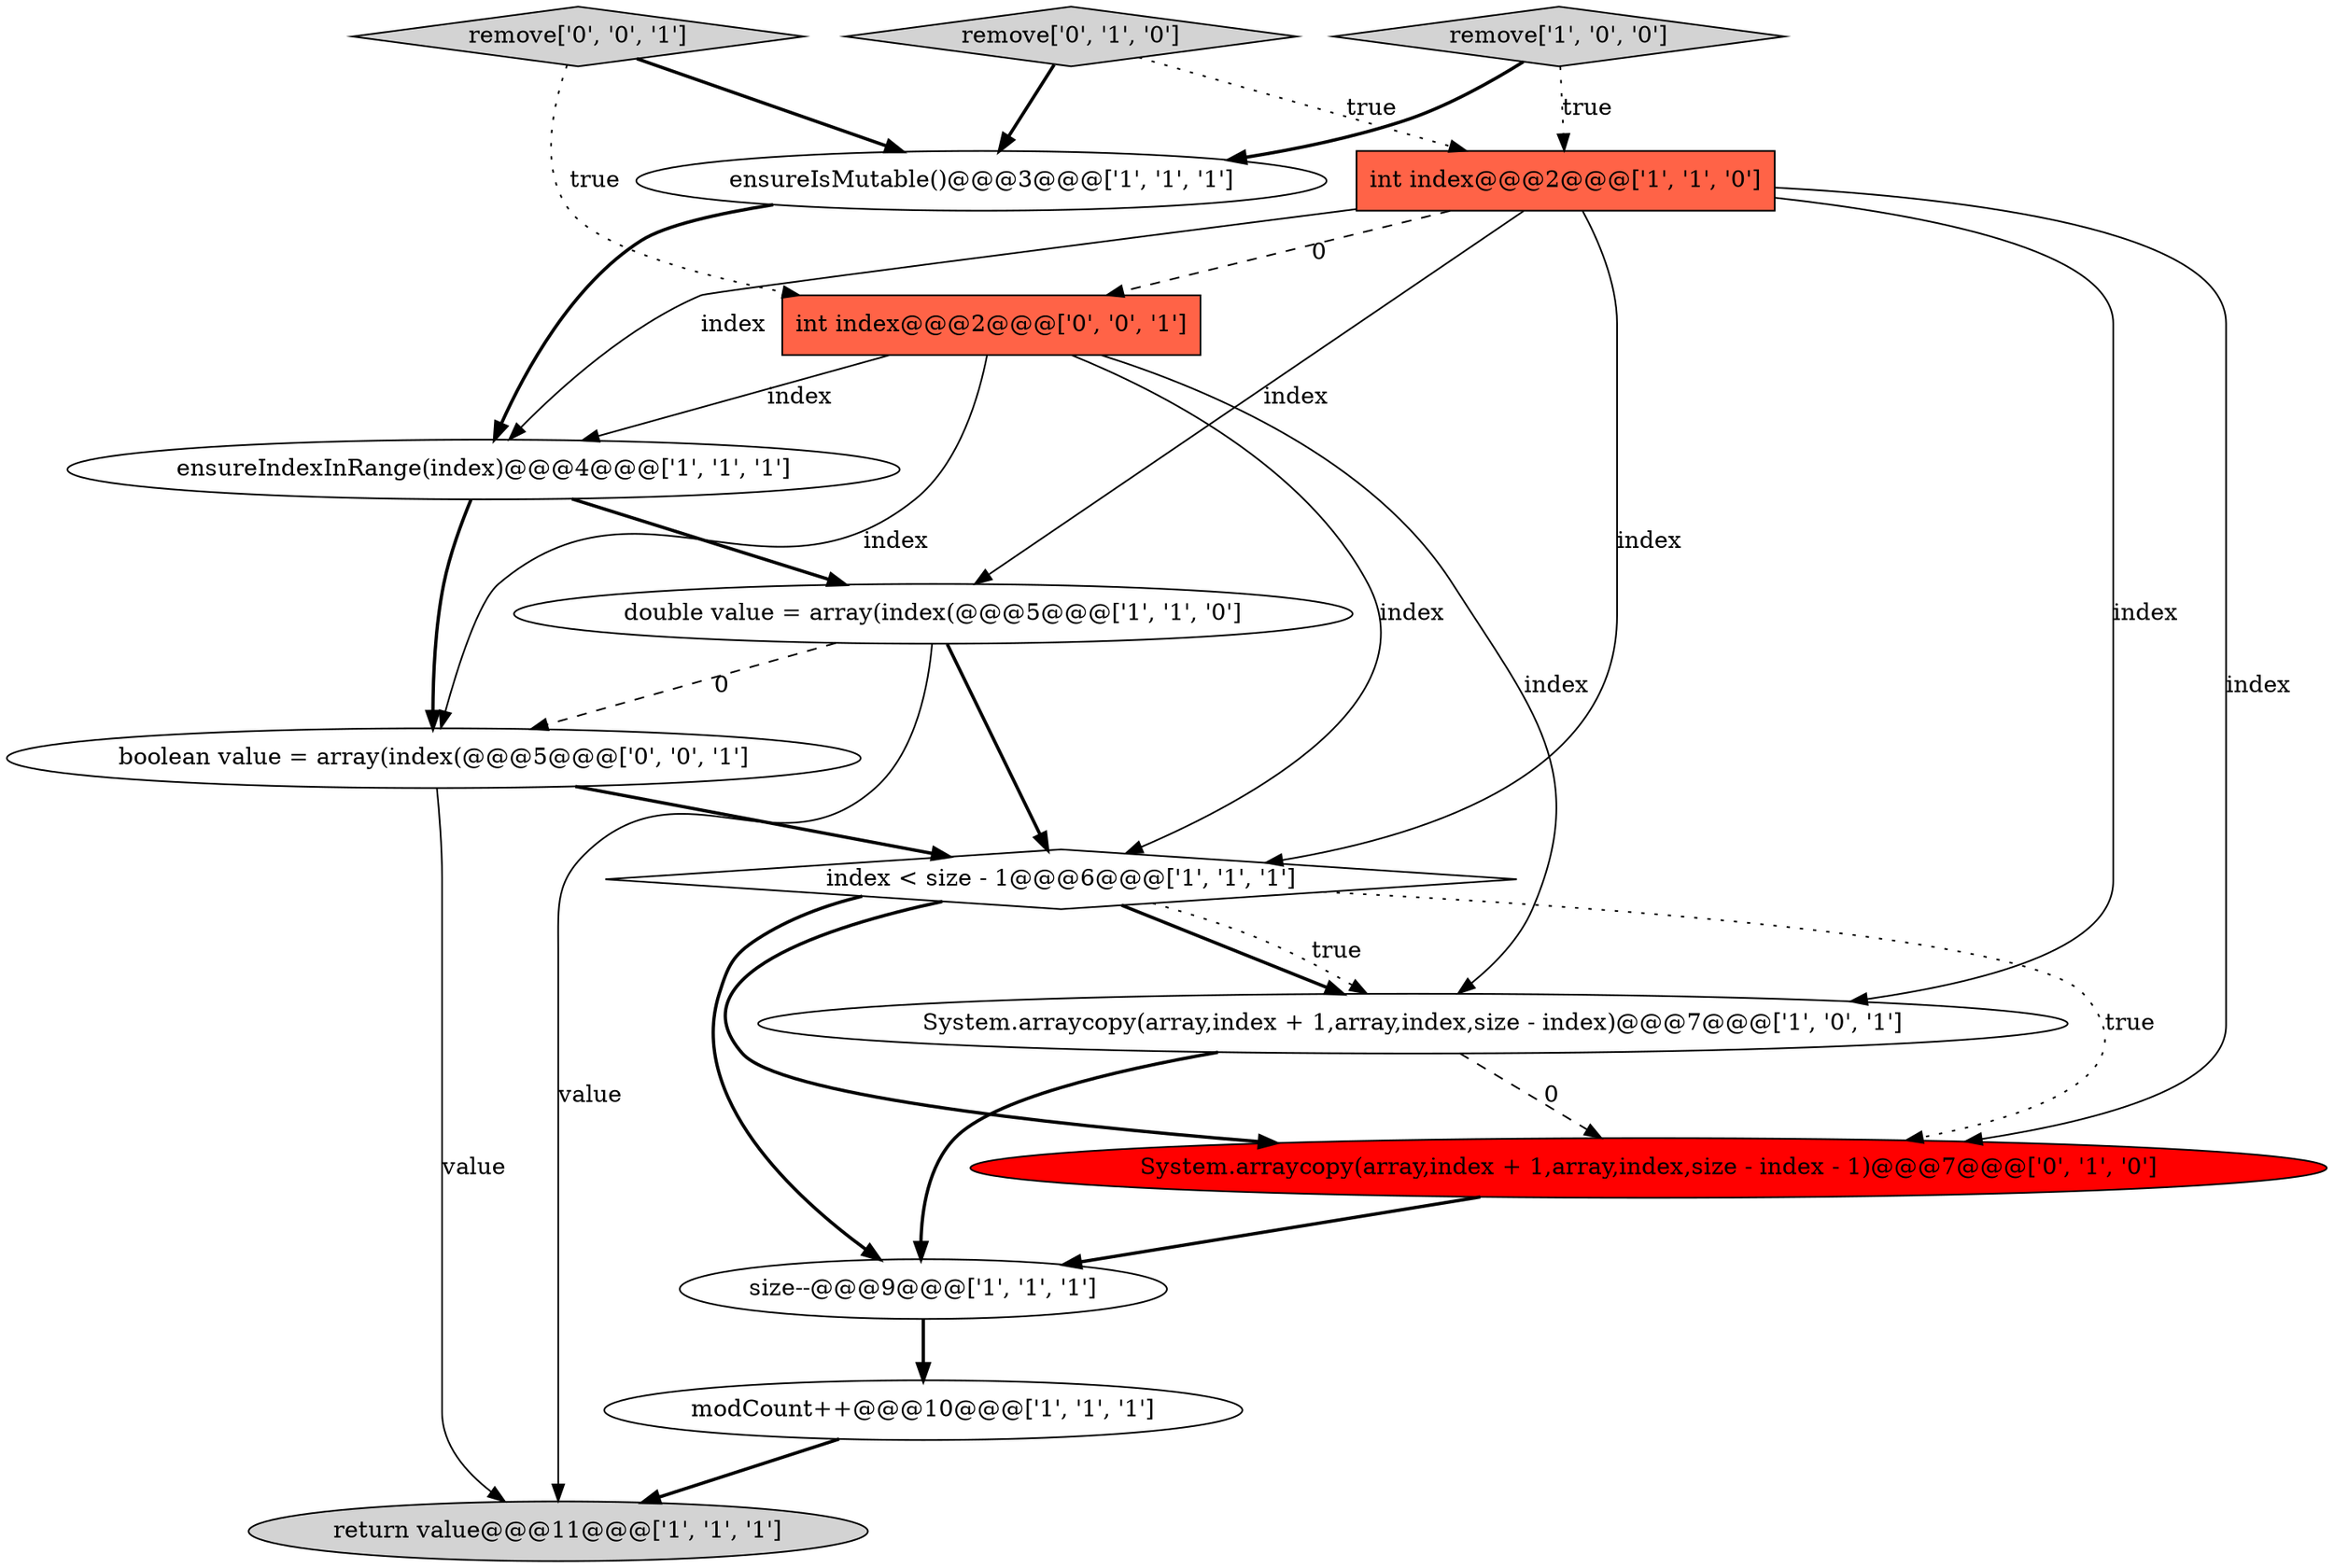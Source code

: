 digraph {
1 [style = filled, label = "ensureIndexInRange(index)@@@4@@@['1', '1', '1']", fillcolor = white, shape = ellipse image = "AAA0AAABBB1BBB"];
9 [style = filled, label = "remove['1', '0', '0']", fillcolor = lightgray, shape = diamond image = "AAA0AAABBB1BBB"];
5 [style = filled, label = "return value@@@11@@@['1', '1', '1']", fillcolor = lightgray, shape = ellipse image = "AAA0AAABBB1BBB"];
7 [style = filled, label = "ensureIsMutable()@@@3@@@['1', '1', '1']", fillcolor = white, shape = ellipse image = "AAA0AAABBB1BBB"];
4 [style = filled, label = "System.arraycopy(array,index + 1,array,index,size - index)@@@7@@@['1', '0', '1']", fillcolor = white, shape = ellipse image = "AAA0AAABBB1BBB"];
10 [style = filled, label = "remove['0', '1', '0']", fillcolor = lightgray, shape = diamond image = "AAA0AAABBB2BBB"];
11 [style = filled, label = "System.arraycopy(array,index + 1,array,index,size - index - 1)@@@7@@@['0', '1', '0']", fillcolor = red, shape = ellipse image = "AAA1AAABBB2BBB"];
2 [style = filled, label = "size--@@@9@@@['1', '1', '1']", fillcolor = white, shape = ellipse image = "AAA0AAABBB1BBB"];
13 [style = filled, label = "boolean value = array(index(@@@5@@@['0', '0', '1']", fillcolor = white, shape = ellipse image = "AAA0AAABBB3BBB"];
0 [style = filled, label = "int index@@@2@@@['1', '1', '0']", fillcolor = tomato, shape = box image = "AAA0AAABBB1BBB"];
12 [style = filled, label = "int index@@@2@@@['0', '0', '1']", fillcolor = tomato, shape = box image = "AAA0AAABBB3BBB"];
14 [style = filled, label = "remove['0', '0', '1']", fillcolor = lightgray, shape = diamond image = "AAA0AAABBB3BBB"];
3 [style = filled, label = "double value = array(index(@@@5@@@['1', '1', '0']", fillcolor = white, shape = ellipse image = "AAA0AAABBB1BBB"];
6 [style = filled, label = "index < size - 1@@@6@@@['1', '1', '1']", fillcolor = white, shape = diamond image = "AAA0AAABBB1BBB"];
8 [style = filled, label = "modCount++@@@10@@@['1', '1', '1']", fillcolor = white, shape = ellipse image = "AAA0AAABBB1BBB"];
0->6 [style = solid, label="index"];
7->1 [style = bold, label=""];
9->0 [style = dotted, label="true"];
12->13 [style = solid, label="index"];
14->12 [style = dotted, label="true"];
0->4 [style = solid, label="index"];
0->3 [style = solid, label="index"];
1->3 [style = bold, label=""];
3->6 [style = bold, label=""];
0->1 [style = solid, label="index"];
0->11 [style = solid, label="index"];
4->2 [style = bold, label=""];
0->12 [style = dashed, label="0"];
9->7 [style = bold, label=""];
12->6 [style = solid, label="index"];
3->13 [style = dashed, label="0"];
10->7 [style = bold, label=""];
1->13 [style = bold, label=""];
11->2 [style = bold, label=""];
12->4 [style = solid, label="index"];
14->7 [style = bold, label=""];
6->2 [style = bold, label=""];
6->4 [style = bold, label=""];
13->5 [style = solid, label="value"];
8->5 [style = bold, label=""];
6->4 [style = dotted, label="true"];
6->11 [style = bold, label=""];
10->0 [style = dotted, label="true"];
12->1 [style = solid, label="index"];
6->11 [style = dotted, label="true"];
3->5 [style = solid, label="value"];
13->6 [style = bold, label=""];
4->11 [style = dashed, label="0"];
2->8 [style = bold, label=""];
}
